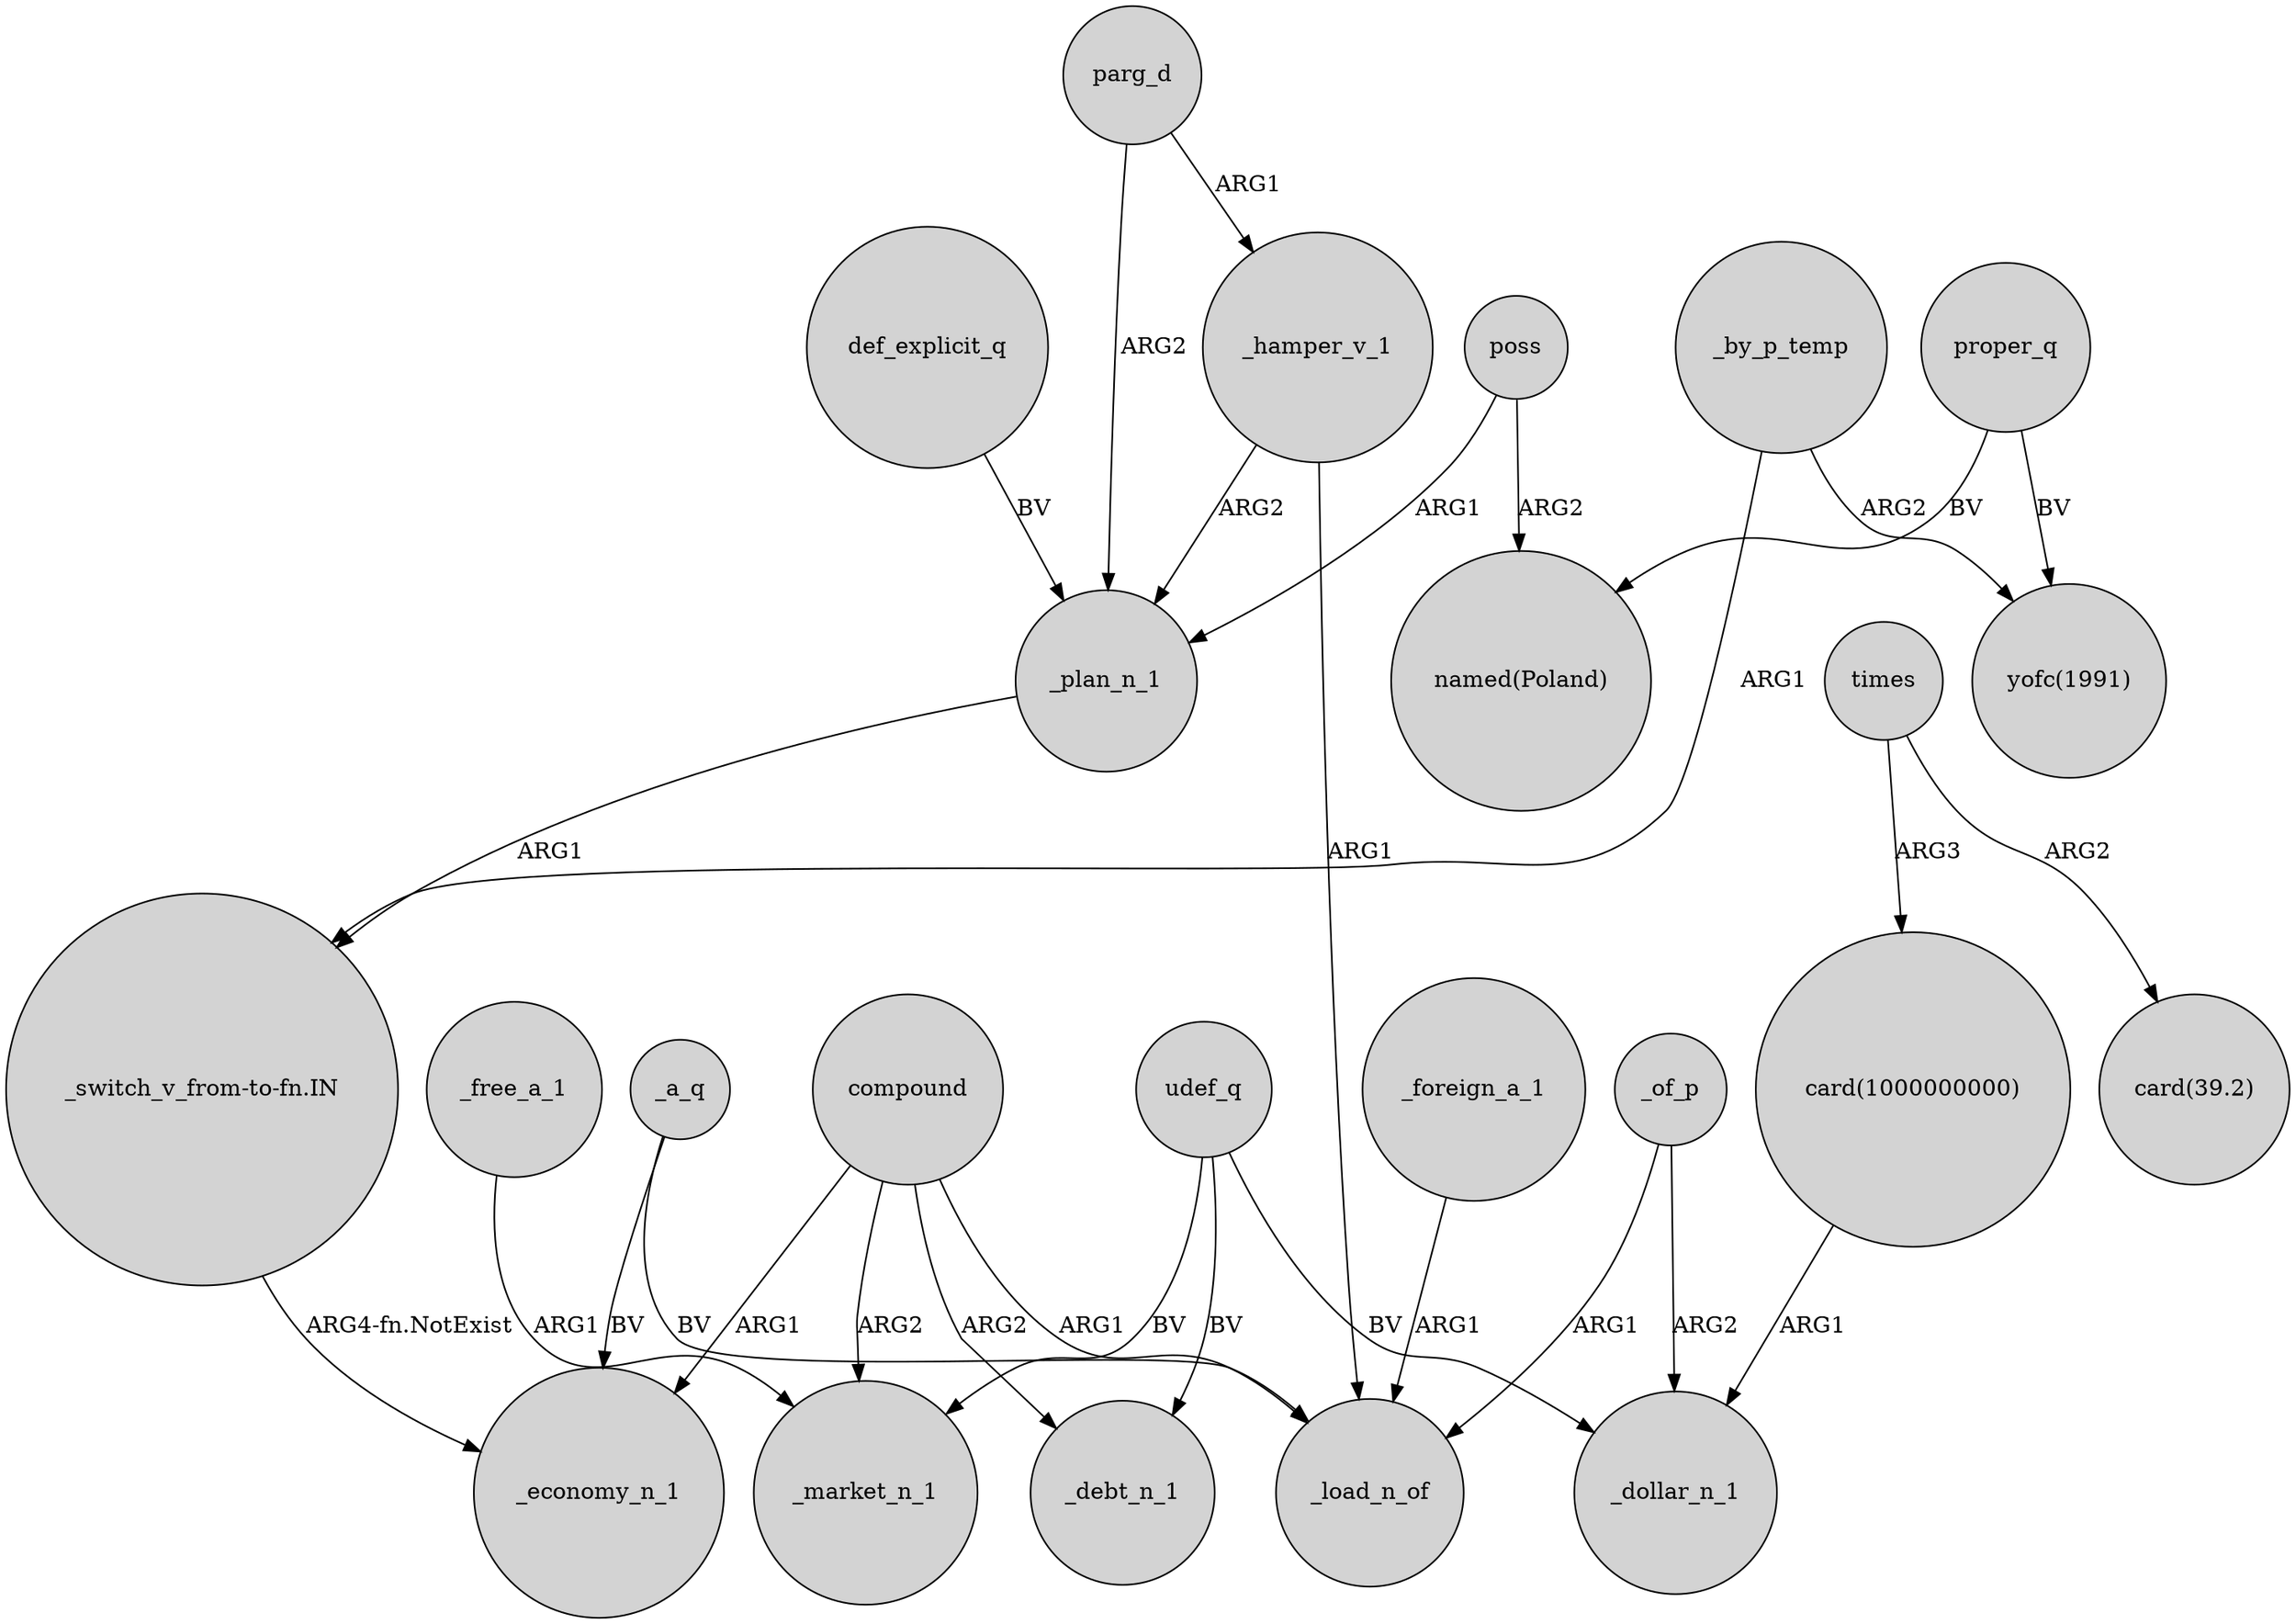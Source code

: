 digraph {
	node [shape=circle style=filled]
	poss -> _plan_n_1 [label=ARG1]
	compound -> _market_n_1 [label=ARG2]
	_a_q -> _load_n_of [label=BV]
	_of_p -> _load_n_of [label=ARG1]
	"_switch_v_from-to-fn.IN" -> _economy_n_1 [label="ARG4-fn.NotExist"]
	_foreign_a_1 -> _load_n_of [label=ARG1]
	_hamper_v_1 -> _plan_n_1 [label=ARG2]
	udef_q -> _debt_n_1 [label=BV]
	proper_q -> "yofc(1991)" [label=BV]
	_free_a_1 -> _market_n_1 [label=ARG1]
	compound -> _load_n_of [label=ARG1]
	compound -> _debt_n_1 [label=ARG2]
	def_explicit_q -> _plan_n_1 [label=BV]
	udef_q -> _market_n_1 [label=BV]
	parg_d -> _plan_n_1 [label=ARG2]
	poss -> "named(Poland)" [label=ARG2]
	_a_q -> _economy_n_1 [label=BV]
	times -> "card(1000000000)" [label=ARG3]
	parg_d -> _hamper_v_1 [label=ARG1]
	proper_q -> "named(Poland)" [label=BV]
	_plan_n_1 -> "_switch_v_from-to-fn.IN" [label=ARG1]
	_by_p_temp -> "yofc(1991)" [label=ARG2]
	_hamper_v_1 -> _load_n_of [label=ARG1]
	_by_p_temp -> "_switch_v_from-to-fn.IN" [label=ARG1]
	times -> "card(39.2)" [label=ARG2]
	compound -> _economy_n_1 [label=ARG1]
	_of_p -> _dollar_n_1 [label=ARG2]
	"card(1000000000)" -> _dollar_n_1 [label=ARG1]
	udef_q -> _dollar_n_1 [label=BV]
}

